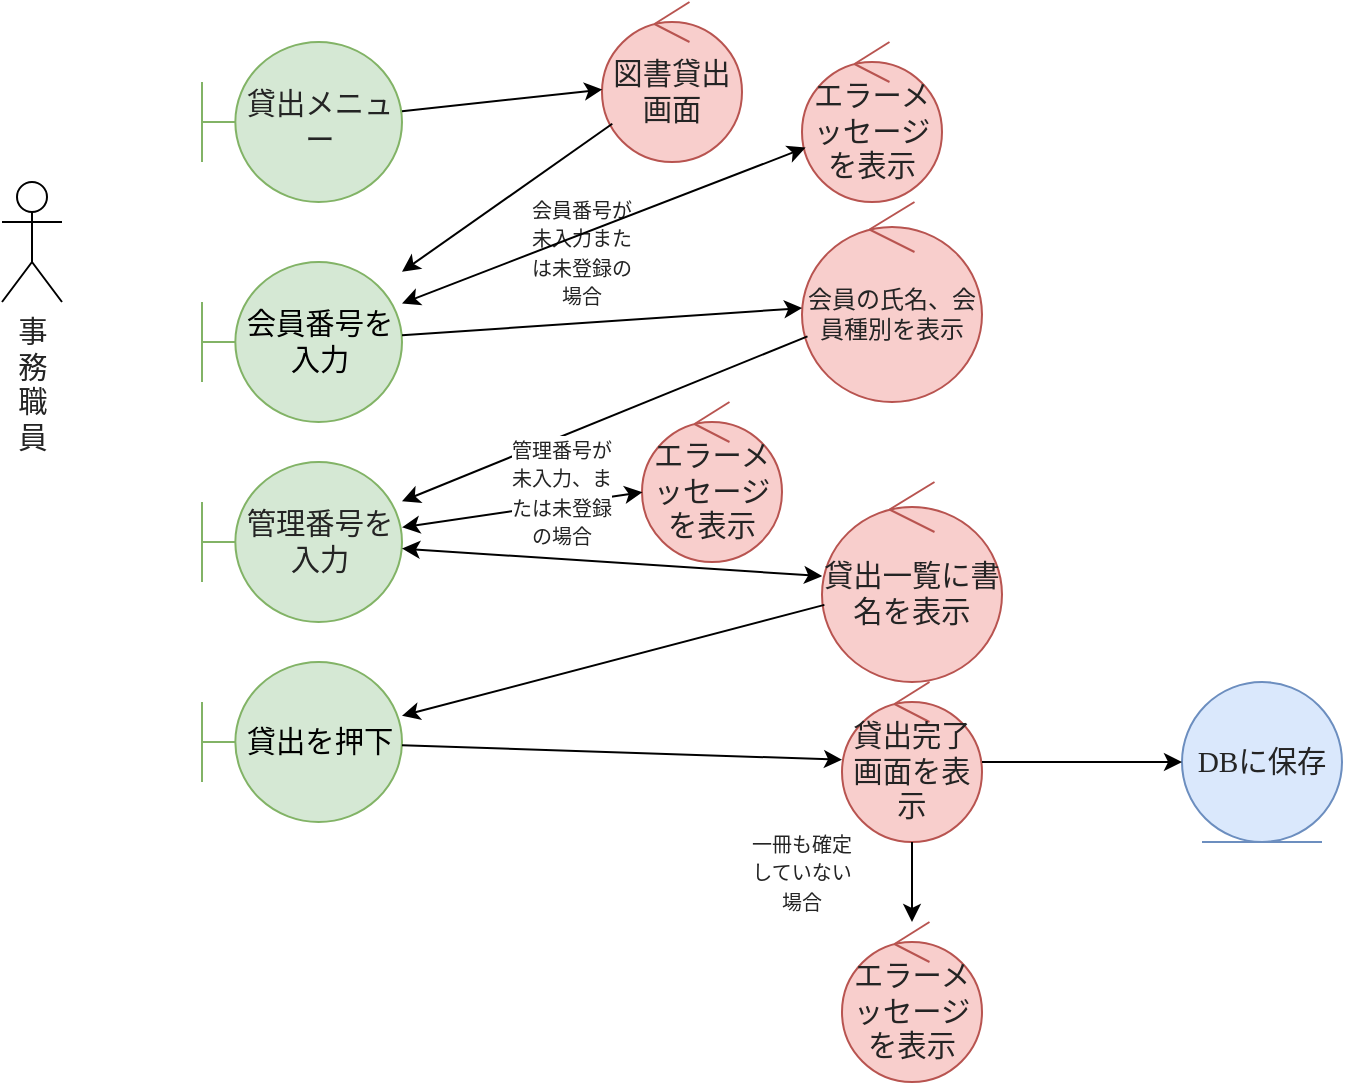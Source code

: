 <mxfile version="28.2.5">
  <diagram id="tRNwdBl0BCOhKkNiruVG" name="ページ1">
    <mxGraphModel dx="786" dy="417" grid="1" gridSize="10" guides="1" tooltips="1" connect="1" arrows="1" fold="1" page="1" pageScale="1" pageWidth="827" pageHeight="1169" math="0" shadow="0">
      <root>
        <mxCell id="0" />
        <mxCell id="1" parent="0" />
        <mxCell id="ODEPzS9x_N9bXQIloqpd-13" value="&lt;span style=&quot;color: rgb(36, 36, 36); font-family: &amp;quot;Yu Gothic&amp;quot;, &amp;quot;Meiryo UI&amp;quot;, &amp;quot;MS UI Gothic&amp;quot;, &amp;quot;MS PGothic&amp;quot;, &amp;quot;ＭＳ Ｐゴシック&amp;quot;, &amp;quot;MS Gothic&amp;quot;, &amp;quot;ＭＳ ゴシック&amp;quot;, Calibri, &amp;quot;sans-serif&amp;quot;, &amp;quot;Mongolian Baiti&amp;quot;, &amp;quot;Microsoft Yi Baiti&amp;quot;, &amp;quot;Javanese Text&amp;quot;; font-size: 14.667px; text-align: left; white-space: pre-wrap; background-color: rgb(255, 255, 255);&quot;&gt;事務職員&lt;/span&gt;" style="shape=umlActor;verticalLabelPosition=bottom;verticalAlign=top;html=1;" parent="1" vertex="1">
          <mxGeometry x="30" y="150" width="30" height="60" as="geometry" />
        </mxCell>
        <mxCell id="ODEPzS9x_N9bXQIloqpd-17" value="&lt;span style=&quot;color: rgb(36, 36, 36); font-family: &amp;quot;Yu Gothic&amp;quot;, &amp;quot;Meiryo UI&amp;quot;, &amp;quot;MS UI Gothic&amp;quot;, &amp;quot;MS PGothic&amp;quot;, &amp;quot;ＭＳ Ｐゴシック&amp;quot;, &amp;quot;MS Gothic&amp;quot;, &amp;quot;ＭＳ ゴシック&amp;quot;, Calibri, &amp;quot;sans-serif&amp;quot;, &amp;quot;Mongolian Baiti&amp;quot;, &amp;quot;Microsoft Yi Baiti&amp;quot;, &amp;quot;Javanese Text&amp;quot;; font-size: 14.667px; text-align: left; white-space-collapse: preserve;&quot;&gt;貸出メニュー&lt;/span&gt;" style="shape=umlBoundary;whiteSpace=wrap;html=1;fillColor=#d5e8d4;strokeColor=#82b366;" parent="1" vertex="1">
          <mxGeometry x="130" y="80" width="100" height="80" as="geometry" />
        </mxCell>
        <mxCell id="ODEPzS9x_N9bXQIloqpd-18" value="&lt;span style=&quot;font-family: &amp;quot;Yu Gothic&amp;quot;, &amp;quot;Meiryo UI&amp;quot;, &amp;quot;MS UI Gothic&amp;quot;, &amp;quot;MS PGothic&amp;quot;, &amp;quot;ＭＳ Ｐゴシック&amp;quot;, &amp;quot;MS Gothic&amp;quot;, &amp;quot;ＭＳ ゴシック&amp;quot;, Calibri, &amp;quot;sans-serif&amp;quot;, &amp;quot;Mongolian Baiti&amp;quot;, &amp;quot;Microsoft Yi Baiti&amp;quot;, &amp;quot;Javanese Text&amp;quot;; font-size: 14.667px; text-align: left; white-space-collapse: preserve;&quot;&gt;会員番号を入力&lt;/span&gt;" style="shape=umlBoundary;whiteSpace=wrap;html=1;fillColor=#d5e8d4;strokeColor=#82b366;fontColor=default;labelBackgroundColor=none;" parent="1" vertex="1">
          <mxGeometry x="130" y="190" width="100" height="80" as="geometry" />
        </mxCell>
        <mxCell id="ODEPzS9x_N9bXQIloqpd-19" value="&lt;span style=&quot;color: rgb(36, 36, 36); font-family: &amp;quot;Yu Gothic&amp;quot;, &amp;quot;Meiryo UI&amp;quot;, &amp;quot;MS UI Gothic&amp;quot;, &amp;quot;MS PGothic&amp;quot;, &amp;quot;ＭＳ Ｐゴシック&amp;quot;, &amp;quot;MS Gothic&amp;quot;, &amp;quot;ＭＳ ゴシック&amp;quot;, Calibri, &amp;quot;sans-serif&amp;quot;, &amp;quot;Mongolian Baiti&amp;quot;, &amp;quot;Microsoft Yi Baiti&amp;quot;, &amp;quot;Javanese Text&amp;quot;; font-size: 14.667px; text-align: left; white-space-collapse: preserve;&quot;&gt;図書貸出画面&lt;/span&gt;" style="ellipse;shape=umlControl;whiteSpace=wrap;html=1;fillColor=#f8cecc;strokeColor=#b85450;labelBackgroundColor=none;" parent="1" vertex="1">
          <mxGeometry x="330" y="60" width="70" height="80" as="geometry" />
        </mxCell>
        <mxCell id="ODEPzS9x_N9bXQIloqpd-20" value="&lt;span style=&quot;color: rgb(36, 36, 36); font-family: &amp;quot;Yu Gothic&amp;quot;, &amp;quot;Meiryo UI&amp;quot;, &amp;quot;MS UI Gothic&amp;quot;, &amp;quot;MS PGothic&amp;quot;, &amp;quot;ＭＳ Ｐゴシック&amp;quot;, &amp;quot;MS Gothic&amp;quot;, &amp;quot;ＭＳ ゴシック&amp;quot;, Calibri, &amp;quot;sans-serif&amp;quot;, &amp;quot;Mongolian Baiti&amp;quot;, &amp;quot;Microsoft Yi Baiti&amp;quot;, &amp;quot;Javanese Text&amp;quot;; text-align: left; white-space-collapse: preserve;&quot;&gt;&lt;font style=&quot;font-size: 12px;&quot;&gt;会員の氏名、会員種別を表示&lt;/font&gt;&lt;/span&gt;" style="ellipse;shape=umlControl;whiteSpace=wrap;html=1;fillColor=#f8cecc;strokeColor=#b85450;labelBackgroundColor=none;" parent="1" vertex="1">
          <mxGeometry x="430" y="160" width="90" height="100" as="geometry" />
        </mxCell>
        <mxCell id="W3DtqNC9jMBDCoc1uVoA-1" value="&lt;span style=&quot;color: rgb(36, 36, 36); font-family: &amp;quot;Yu Gothic&amp;quot;, &amp;quot;Meiryo UI&amp;quot;, &amp;quot;MS UI Gothic&amp;quot;, &amp;quot;MS PGothic&amp;quot;, &amp;quot;ＭＳ Ｐゴシック&amp;quot;, &amp;quot;MS Gothic&amp;quot;, &amp;quot;ＭＳ ゴシック&amp;quot;, Calibri, &amp;quot;sans-serif&amp;quot;, &amp;quot;Mongolian Baiti&amp;quot;, &amp;quot;Microsoft Yi Baiti&amp;quot;, &amp;quot;Javanese Text&amp;quot;; font-size: 14.667px; text-align: left; white-space-collapse: preserve;&quot;&gt;管理番号を入力&lt;/span&gt;" style="shape=umlBoundary;whiteSpace=wrap;html=1;fillColor=#d5e8d4;strokeColor=#82b366;labelBackgroundColor=none;" parent="1" vertex="1">
          <mxGeometry x="130" y="290" width="100" height="80" as="geometry" />
        </mxCell>
        <mxCell id="W3DtqNC9jMBDCoc1uVoA-2" value="&lt;span style=&quot;color: rgb(36, 36, 36); font-family: &amp;quot;Yu Gothic&amp;quot;, &amp;quot;Meiryo UI&amp;quot;, &amp;quot;MS UI Gothic&amp;quot;, &amp;quot;MS PGothic&amp;quot;, &amp;quot;ＭＳ Ｐゴシック&amp;quot;, &amp;quot;MS Gothic&amp;quot;, &amp;quot;ＭＳ ゴシック&amp;quot;, Calibri, &amp;quot;sans-serif&amp;quot;, &amp;quot;Mongolian Baiti&amp;quot;, &amp;quot;Microsoft Yi Baiti&amp;quot;, &amp;quot;Javanese Text&amp;quot;; font-size: 14.667px; text-align: left; white-space-collapse: preserve;&quot;&gt;貸出一覧に書名を表示&lt;/span&gt;" style="ellipse;shape=umlControl;whiteSpace=wrap;html=1;fillColor=#f8cecc;strokeColor=#b85450;labelBackgroundColor=none;" parent="1" vertex="1">
          <mxGeometry x="440" y="300" width="90" height="100" as="geometry" />
        </mxCell>
        <mxCell id="W3DtqNC9jMBDCoc1uVoA-3" value="" style="endArrow=classic;html=1;rounded=0;" parent="1" source="ODEPzS9x_N9bXQIloqpd-17" target="ODEPzS9x_N9bXQIloqpd-19" edge="1">
          <mxGeometry width="50" height="50" relative="1" as="geometry">
            <mxPoint x="470" y="210" as="sourcePoint" />
            <mxPoint x="520" y="160" as="targetPoint" />
          </mxGeometry>
        </mxCell>
        <mxCell id="W3DtqNC9jMBDCoc1uVoA-4" value="" style="endArrow=classic;html=1;rounded=0;" parent="1" source="ODEPzS9x_N9bXQIloqpd-19" target="ODEPzS9x_N9bXQIloqpd-18" edge="1">
          <mxGeometry width="50" height="50" relative="1" as="geometry">
            <mxPoint x="390" y="200" as="sourcePoint" />
            <mxPoint x="440" y="150" as="targetPoint" />
          </mxGeometry>
        </mxCell>
        <mxCell id="W3DtqNC9jMBDCoc1uVoA-5" value="" style="endArrow=classic;html=1;rounded=0;" parent="1" source="ODEPzS9x_N9bXQIloqpd-18" target="ODEPzS9x_N9bXQIloqpd-20" edge="1">
          <mxGeometry width="50" height="50" relative="1" as="geometry">
            <mxPoint x="510" y="220" as="sourcePoint" />
            <mxPoint x="560" y="170" as="targetPoint" />
          </mxGeometry>
        </mxCell>
        <mxCell id="W3DtqNC9jMBDCoc1uVoA-6" value="" style="endArrow=classic;html=1;rounded=0;" parent="1" source="ODEPzS9x_N9bXQIloqpd-20" target="W3DtqNC9jMBDCoc1uVoA-1" edge="1">
          <mxGeometry width="50" height="50" relative="1" as="geometry">
            <mxPoint x="550" y="220" as="sourcePoint" />
            <mxPoint x="600" y="170" as="targetPoint" />
          </mxGeometry>
        </mxCell>
        <mxCell id="W3DtqNC9jMBDCoc1uVoA-8" value="&lt;span style=&quot;color: rgb(36, 36, 36); font-family: &amp;quot;Yu Gothic&amp;quot;, &amp;quot;Meiryo UI&amp;quot;, &amp;quot;MS UI Gothic&amp;quot;, &amp;quot;MS PGothic&amp;quot;, &amp;quot;ＭＳ Ｐゴシック&amp;quot;, &amp;quot;MS Gothic&amp;quot;, &amp;quot;ＭＳ ゴシック&amp;quot;, Calibri, &amp;quot;sans-serif&amp;quot;, &amp;quot;Mongolian Baiti&amp;quot;, &amp;quot;Microsoft Yi Baiti&amp;quot;, &amp;quot;Javanese Text&amp;quot;; font-size: 14.667px; text-align: left; white-space-collapse: preserve;&quot;&gt;貸出完了画面を表示&lt;/span&gt;" style="ellipse;shape=umlControl;whiteSpace=wrap;html=1;fillColor=#f8cecc;strokeColor=#b85450;labelBackgroundColor=none;" parent="1" vertex="1">
          <mxGeometry x="450" y="400" width="70" height="80" as="geometry" />
        </mxCell>
        <mxCell id="W3DtqNC9jMBDCoc1uVoA-9" value="&lt;span style=&quot;color: rgb(36, 36, 36); font-family: &amp;quot;Yu Gothic&amp;quot;, &amp;quot;Meiryo UI&amp;quot;, &amp;quot;MS UI Gothic&amp;quot;, &amp;quot;MS PGothic&amp;quot;, &amp;quot;ＭＳ Ｐゴシック&amp;quot;, &amp;quot;MS Gothic&amp;quot;, &amp;quot;ＭＳ ゴシック&amp;quot;, Calibri, &amp;quot;sans-serif&amp;quot;, &amp;quot;Mongolian Baiti&amp;quot;, &amp;quot;Microsoft Yi Baiti&amp;quot;, &amp;quot;Javanese Text&amp;quot;; font-size: 14.667px; text-align: left; white-space-collapse: preserve;&quot;&gt;エラーメッセージを表示&lt;/span&gt;" style="ellipse;shape=umlControl;whiteSpace=wrap;html=1;fillColor=#f8cecc;strokeColor=#b85450;labelBackgroundColor=none;" parent="1" vertex="1">
          <mxGeometry x="430" y="80" width="70" height="80" as="geometry" />
        </mxCell>
        <mxCell id="W3DtqNC9jMBDCoc1uVoA-18" value="&lt;div&gt;&lt;span style=&quot;color: rgb(36, 36, 36); font-family: &amp;quot;Yu Gothic&amp;quot;, &amp;quot;Meiryo UI&amp;quot;, &amp;quot;MS UI Gothic&amp;quot;, &amp;quot;MS PGothic&amp;quot;, &amp;quot;ＭＳ Ｐゴシック&amp;quot;, &amp;quot;MS Gothic&amp;quot;, &amp;quot;ＭＳ ゴシック&amp;quot;, Calibri, &amp;quot;sans-serif&amp;quot;, &amp;quot;Mongolian Baiti&amp;quot;, &amp;quot;Microsoft Yi Baiti&amp;quot;, &amp;quot;Javanese Text&amp;quot;; white-space-collapse: preserve; background-color: rgb(255, 255, 255);&quot;&gt;&lt;font style=&quot;font-size: 10px;&quot;&gt;会員番号が未入力または未登録の場合&lt;/font&gt;&lt;/span&gt;&lt;/div&gt;" style="text;html=1;align=center;verticalAlign=middle;whiteSpace=wrap;rounded=0;" parent="1" vertex="1">
          <mxGeometry x="290" y="170" width="60" height="30" as="geometry" />
        </mxCell>
        <mxCell id="W3DtqNC9jMBDCoc1uVoA-21" value="" style="endArrow=classic;startArrow=classic;html=1;rounded=0;" parent="1" source="ODEPzS9x_N9bXQIloqpd-18" target="W3DtqNC9jMBDCoc1uVoA-9" edge="1">
          <mxGeometry width="50" height="50" relative="1" as="geometry">
            <mxPoint x="530" y="350" as="sourcePoint" />
            <mxPoint x="580" y="300" as="targetPoint" />
          </mxGeometry>
        </mxCell>
        <mxCell id="W3DtqNC9jMBDCoc1uVoA-24" value="&lt;span style=&quot;color: rgb(36, 36, 36); font-family: &amp;quot;Yu Gothic&amp;quot;, &amp;quot;Meiryo UI&amp;quot;, &amp;quot;MS UI Gothic&amp;quot;, &amp;quot;MS PGothic&amp;quot;, &amp;quot;ＭＳ Ｐゴシック&amp;quot;, &amp;quot;MS Gothic&amp;quot;, &amp;quot;ＭＳ ゴシック&amp;quot;, Calibri, &amp;quot;sans-serif&amp;quot;, &amp;quot;Mongolian Baiti&amp;quot;, &amp;quot;Microsoft Yi Baiti&amp;quot;, &amp;quot;Javanese Text&amp;quot;; font-size: 14.667px; text-align: left; white-space-collapse: preserve;&quot;&gt;エラーメッセージを表示&lt;/span&gt;" style="ellipse;shape=umlControl;whiteSpace=wrap;html=1;fillColor=#f8cecc;strokeColor=#b85450;labelBackgroundColor=none;" parent="1" vertex="1">
          <mxGeometry x="350" y="260" width="70" height="80" as="geometry" />
        </mxCell>
        <mxCell id="W3DtqNC9jMBDCoc1uVoA-25" value="" style="endArrow=classic;startArrow=classic;html=1;rounded=0;" parent="1" source="W3DtqNC9jMBDCoc1uVoA-1" target="W3DtqNC9jMBDCoc1uVoA-24" edge="1">
          <mxGeometry width="50" height="50" relative="1" as="geometry">
            <mxPoint x="480" y="371" as="sourcePoint" />
            <mxPoint x="580" y="360" as="targetPoint" />
          </mxGeometry>
        </mxCell>
        <mxCell id="W3DtqNC9jMBDCoc1uVoA-26" value="&lt;span style=&quot;color: rgb(36, 36, 36); font-family: &amp;quot;Yu Gothic&amp;quot;, &amp;quot;Meiryo UI&amp;quot;, &amp;quot;MS UI Gothic&amp;quot;, &amp;quot;MS PGothic&amp;quot;, &amp;quot;ＭＳ Ｐゴシック&amp;quot;, &amp;quot;MS Gothic&amp;quot;, &amp;quot;ＭＳ ゴシック&amp;quot;, Calibri, &amp;quot;sans-serif&amp;quot;, &amp;quot;Mongolian Baiti&amp;quot;, &amp;quot;Microsoft Yi Baiti&amp;quot;, &amp;quot;Javanese Text&amp;quot;; text-align: left; white-space-collapse: preserve; background-color: rgb(255, 255, 255);&quot;&gt;&lt;font style=&quot;font-size: 10px;&quot;&gt;管理番号が未入力、または未登録の場合&lt;/font&gt;&lt;/span&gt;" style="text;html=1;align=center;verticalAlign=middle;whiteSpace=wrap;rounded=0;" parent="1" vertex="1">
          <mxGeometry x="280" y="290" width="60" height="30" as="geometry" />
        </mxCell>
        <mxCell id="W3DtqNC9jMBDCoc1uVoA-28" value="&lt;span style=&quot;font-family: &amp;quot;Yu Gothic&amp;quot;, &amp;quot;Meiryo UI&amp;quot;, &amp;quot;MS UI Gothic&amp;quot;, &amp;quot;MS PGothic&amp;quot;, &amp;quot;ＭＳ Ｐゴシック&amp;quot;, &amp;quot;MS Gothic&amp;quot;, &amp;quot;ＭＳ ゴシック&amp;quot;, Calibri, &amp;quot;sans-serif&amp;quot;, &amp;quot;Mongolian Baiti&amp;quot;, &amp;quot;Microsoft Yi Baiti&amp;quot;, &amp;quot;Javanese Text&amp;quot;; font-size: 14.667px; text-align: left; white-space-collapse: preserve;&quot;&gt;貸出を押下&lt;/span&gt;" style="shape=umlBoundary;whiteSpace=wrap;html=1;fillColor=#d5e8d4;strokeColor=#82b366;fontColor=default;labelBackgroundColor=none;" parent="1" vertex="1">
          <mxGeometry x="130" y="390" width="100" height="80" as="geometry" />
        </mxCell>
        <mxCell id="W3DtqNC9jMBDCoc1uVoA-29" value="" style="endArrow=classic;html=1;rounded=0;" parent="1" source="W3DtqNC9jMBDCoc1uVoA-2" target="W3DtqNC9jMBDCoc1uVoA-28" edge="1">
          <mxGeometry width="50" height="50" relative="1" as="geometry">
            <mxPoint x="260" y="490" as="sourcePoint" />
            <mxPoint x="348" y="555" as="targetPoint" />
          </mxGeometry>
        </mxCell>
        <mxCell id="W3DtqNC9jMBDCoc1uVoA-31" value="" style="endArrow=classic;html=1;rounded=0;" parent="1" source="W3DtqNC9jMBDCoc1uVoA-28" target="W3DtqNC9jMBDCoc1uVoA-8" edge="1">
          <mxGeometry width="50" height="50" relative="1" as="geometry">
            <mxPoint x="610" y="320" as="sourcePoint" />
            <mxPoint x="530" y="324" as="targetPoint" />
          </mxGeometry>
        </mxCell>
        <mxCell id="W3DtqNC9jMBDCoc1uVoA-32" value="&lt;span style=&quot;color: rgb(36, 36, 36); font-family: &amp;quot;Yu Gothic&amp;quot;, &amp;quot;Meiryo UI&amp;quot;, &amp;quot;MS UI Gothic&amp;quot;, &amp;quot;MS PGothic&amp;quot;, &amp;quot;ＭＳ Ｐゴシック&amp;quot;, &amp;quot;MS Gothic&amp;quot;, &amp;quot;ＭＳ ゴシック&amp;quot;, Calibri, &amp;quot;sans-serif&amp;quot;, &amp;quot;Mongolian Baiti&amp;quot;, &amp;quot;Microsoft Yi Baiti&amp;quot;, &amp;quot;Javanese Text&amp;quot;; font-size: 14.667px; text-align: left; white-space-collapse: preserve;&quot;&gt;DBに保存&lt;/span&gt;" style="ellipse;shape=umlEntity;whiteSpace=wrap;html=1;fillColor=#dae8fc;strokeColor=#6c8ebf;labelBackgroundColor=none;" parent="1" vertex="1">
          <mxGeometry x="620" y="400" width="80" height="80" as="geometry" />
        </mxCell>
        <mxCell id="W3DtqNC9jMBDCoc1uVoA-33" value="" style="endArrow=classic;html=1;rounded=0;" parent="1" source="W3DtqNC9jMBDCoc1uVoA-8" target="W3DtqNC9jMBDCoc1uVoA-32" edge="1">
          <mxGeometry width="50" height="50" relative="1" as="geometry">
            <mxPoint x="270" y="470" as="sourcePoint" />
            <mxPoint x="490" y="477" as="targetPoint" />
          </mxGeometry>
        </mxCell>
        <mxCell id="ItUBz1ao2A4OI1pi3mFI-1" value="&lt;span style=&quot;color: rgb(36, 36, 36); font-family: &amp;quot;Yu Gothic&amp;quot;, &amp;quot;Meiryo UI&amp;quot;, &amp;quot;MS UI Gothic&amp;quot;, &amp;quot;MS PGothic&amp;quot;, &amp;quot;ＭＳ Ｐゴシック&amp;quot;, &amp;quot;MS Gothic&amp;quot;, &amp;quot;ＭＳ ゴシック&amp;quot;, Calibri, &amp;quot;sans-serif&amp;quot;, &amp;quot;Mongolian Baiti&amp;quot;, &amp;quot;Microsoft Yi Baiti&amp;quot;, &amp;quot;Javanese Text&amp;quot;; font-size: 14.667px; text-align: left; white-space-collapse: preserve;&quot;&gt;エラーメッセージを表示&lt;/span&gt;" style="ellipse;shape=umlControl;whiteSpace=wrap;html=1;fillColor=#f8cecc;strokeColor=#b85450;labelBackgroundColor=none;" vertex="1" parent="1">
          <mxGeometry x="450" y="520" width="70" height="80" as="geometry" />
        </mxCell>
        <mxCell id="ItUBz1ao2A4OI1pi3mFI-2" value="" style="endArrow=classic;html=1;rounded=0;" edge="1" parent="1" source="W3DtqNC9jMBDCoc1uVoA-8" target="ItUBz1ao2A4OI1pi3mFI-1">
          <mxGeometry width="50" height="50" relative="1" as="geometry">
            <mxPoint x="150" y="610" as="sourcePoint" />
            <mxPoint x="200" y="560" as="targetPoint" />
          </mxGeometry>
        </mxCell>
        <mxCell id="ItUBz1ao2A4OI1pi3mFI-3" value="&lt;span style=&quot;color: rgb(36, 36, 36); font-family: &amp;quot;Yu Gothic&amp;quot;, &amp;quot;Meiryo UI&amp;quot;, &amp;quot;MS UI Gothic&amp;quot;, &amp;quot;MS PGothic&amp;quot;, &amp;quot;ＭＳ Ｐゴシック&amp;quot;, &amp;quot;MS Gothic&amp;quot;, &amp;quot;ＭＳ ゴシック&amp;quot;, Calibri, &amp;quot;sans-serif&amp;quot;, &amp;quot;Mongolian Baiti&amp;quot;, &amp;quot;Microsoft Yi Baiti&amp;quot;, &amp;quot;Javanese Text&amp;quot;; text-align: left; white-space-collapse: preserve; background-color: rgb(255, 255, 255);&quot;&gt;&lt;font style=&quot;font-size: 10px;&quot;&gt;一冊も確定していない場合&lt;/font&gt;&lt;/span&gt;" style="text;html=1;align=center;verticalAlign=middle;whiteSpace=wrap;rounded=0;" vertex="1" parent="1">
          <mxGeometry x="400" y="480" width="60" height="30" as="geometry" />
        </mxCell>
        <mxCell id="ItUBz1ao2A4OI1pi3mFI-4" value="" style="endArrow=classic;startArrow=classic;html=1;rounded=0;" edge="1" parent="1" source="W3DtqNC9jMBDCoc1uVoA-1" target="W3DtqNC9jMBDCoc1uVoA-2">
          <mxGeometry width="50" height="50" relative="1" as="geometry">
            <mxPoint x="290" y="510" as="sourcePoint" />
            <mxPoint x="340" y="460" as="targetPoint" />
          </mxGeometry>
        </mxCell>
      </root>
    </mxGraphModel>
  </diagram>
</mxfile>
